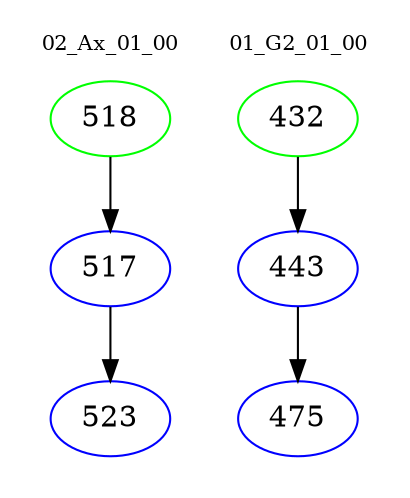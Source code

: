 digraph{
subgraph cluster_0 {
color = white
label = "02_Ax_01_00";
fontsize=10;
T0_518 [label="518", color="green"]
T0_518 -> T0_517 [color="black"]
T0_517 [label="517", color="blue"]
T0_517 -> T0_523 [color="black"]
T0_523 [label="523", color="blue"]
}
subgraph cluster_1 {
color = white
label = "01_G2_01_00";
fontsize=10;
T1_432 [label="432", color="green"]
T1_432 -> T1_443 [color="black"]
T1_443 [label="443", color="blue"]
T1_443 -> T1_475 [color="black"]
T1_475 [label="475", color="blue"]
}
}
